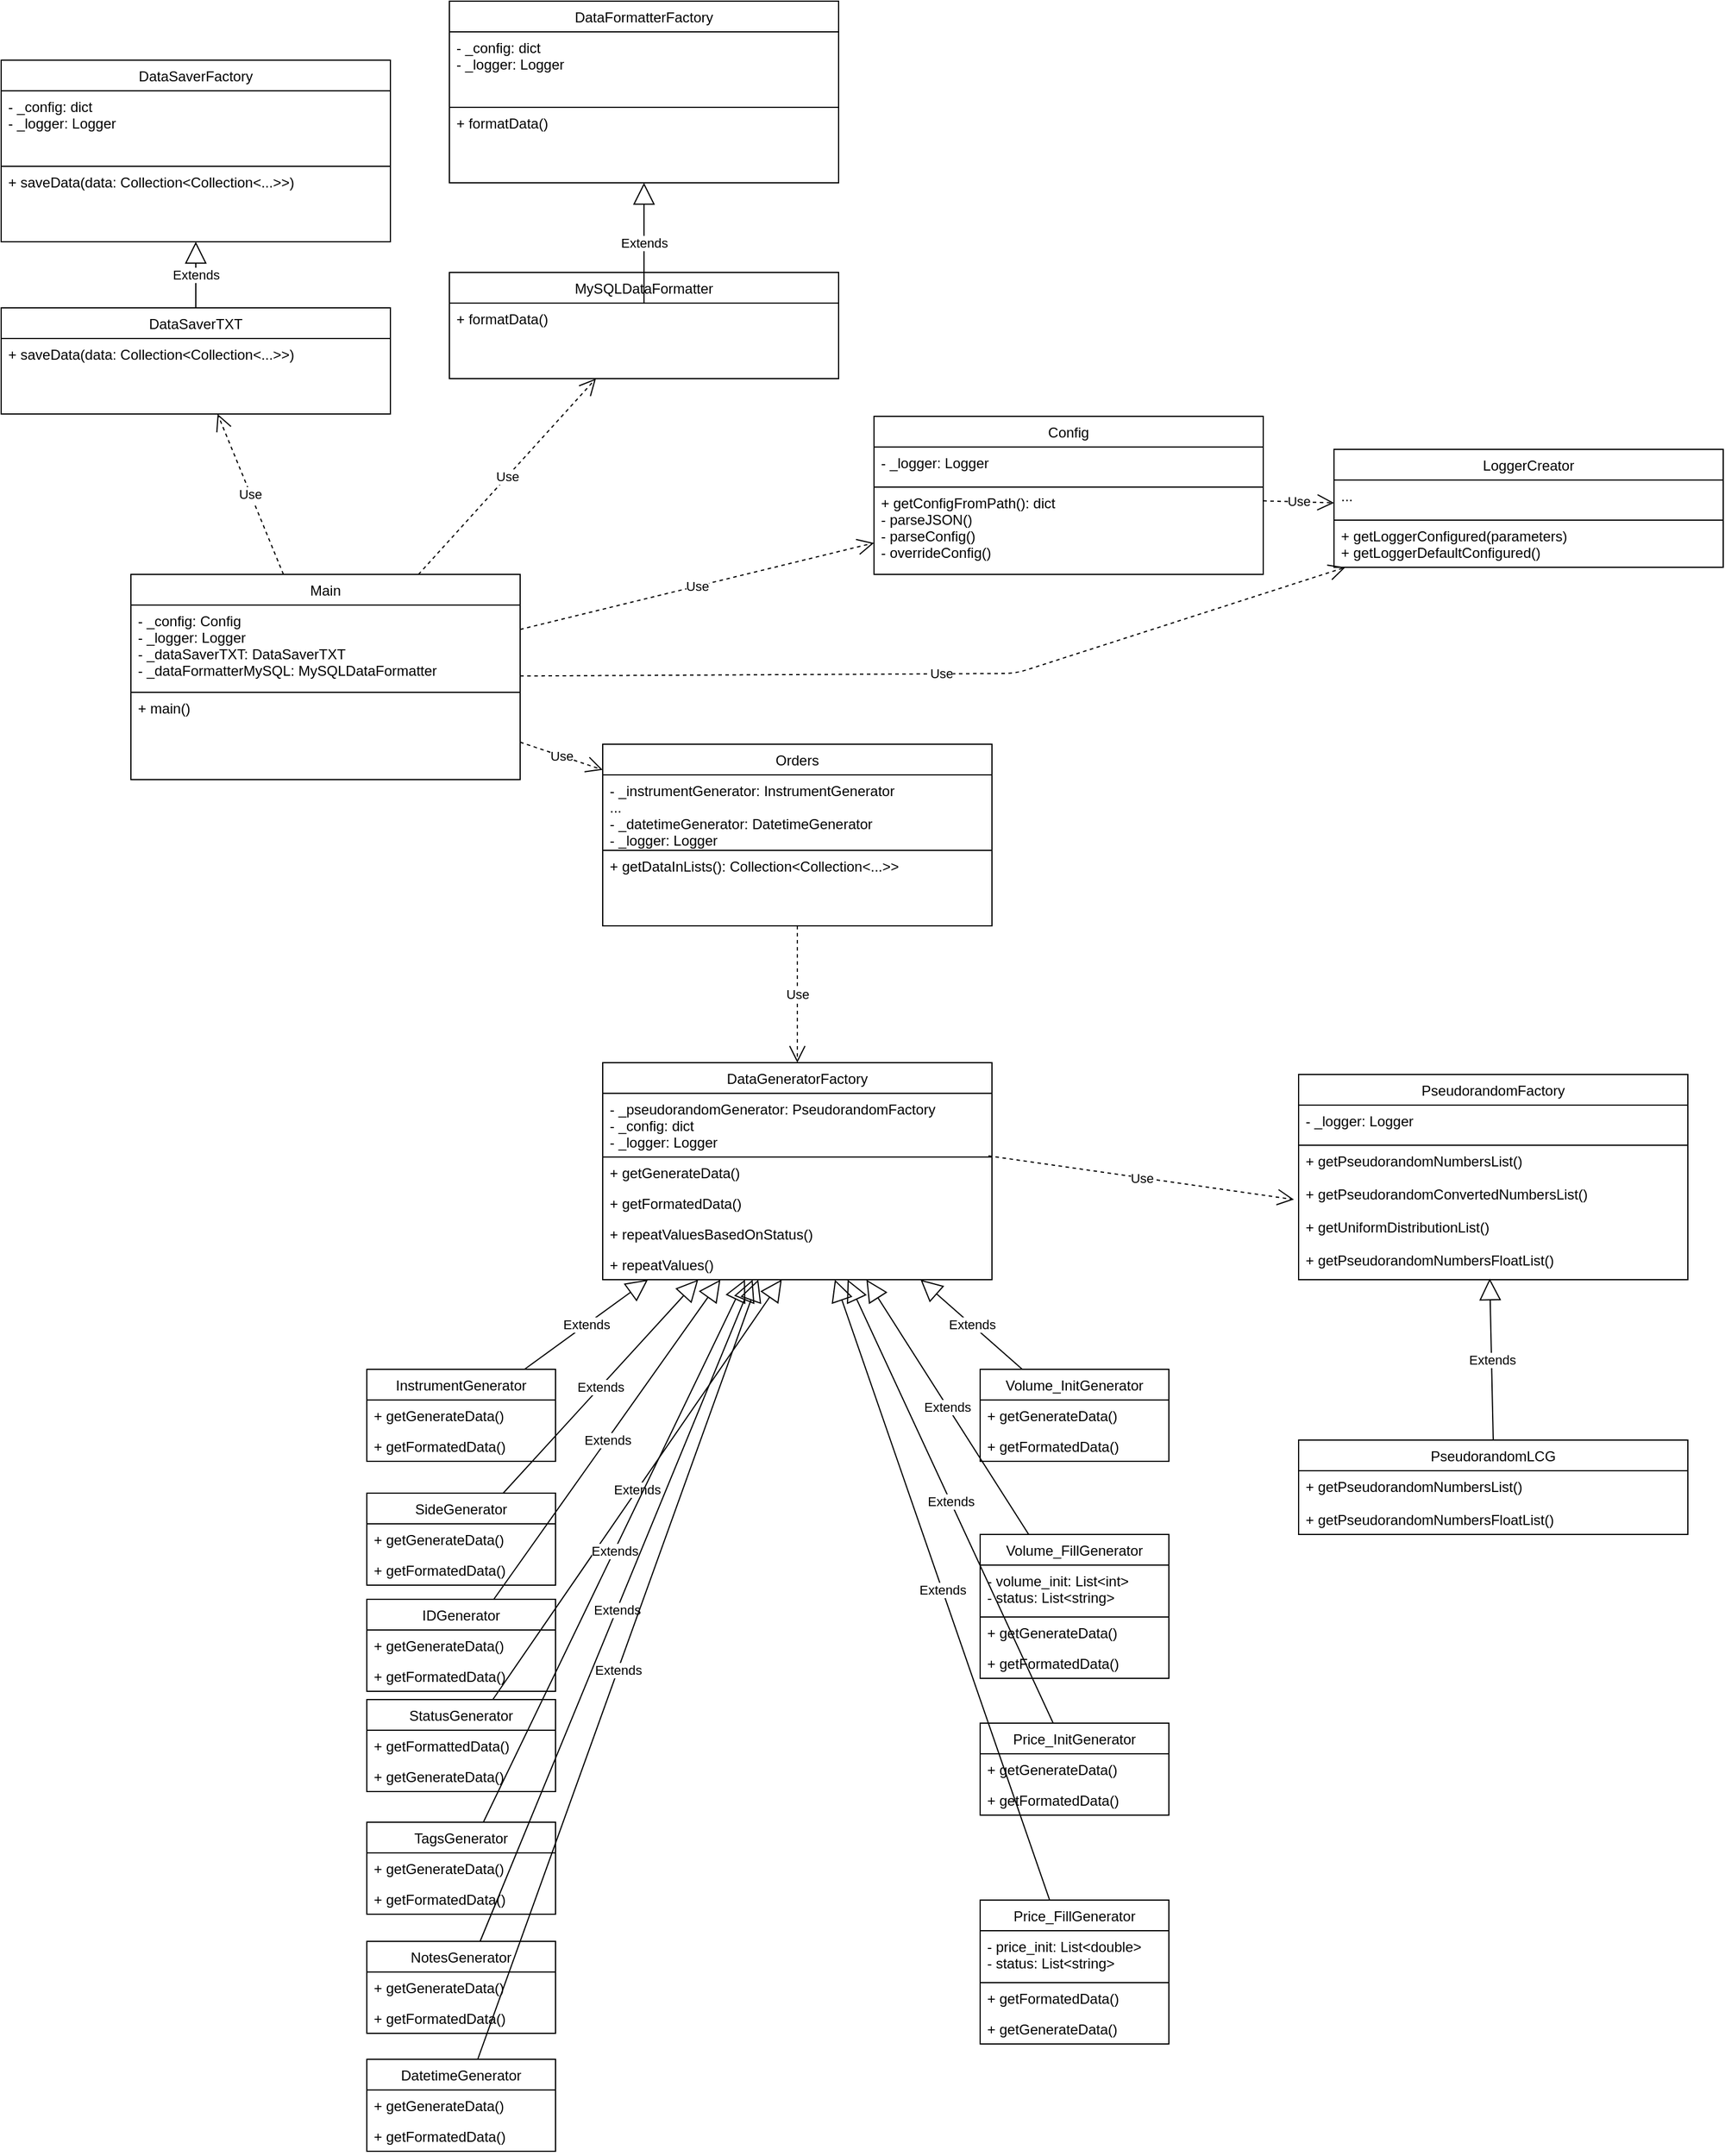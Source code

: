 <mxfile version="14.4.4" type="device"><diagram id="ZoWNxoR_L2igrYWiet01" name="Page-1"><mxGraphModel dx="4483" dy="3393" grid="1" gridSize="10" guides="1" tooltips="1" connect="1" arrows="1" fold="1" page="1" pageScale="1" pageWidth="850" pageHeight="1100" math="0" shadow="0"><root><mxCell id="0"/><mxCell id="1" parent="0"/><mxCell id="D4j_UfegEcLaLoZnFLjk-1" value="InstrumentGenerator" style="swimlane;fontStyle=0;childLayout=stackLayout;horizontal=1;startSize=26;fillColor=none;horizontalStack=0;resizeParent=1;resizeParentMax=0;resizeLast=0;collapsible=1;marginBottom=0;" parent="1" vertex="1"><mxGeometry x="-1640" y="-760" width="160" height="78" as="geometry"/></mxCell><mxCell id="kg9FUxhhvxtCkND_hhrK-102" value="+ getGenerateData()" style="text;fillColor=none;align=left;verticalAlign=top;spacingLeft=4;spacingRight=4;overflow=hidden;rotatable=0;points=[[0,0.5],[1,0.5]];portConstraint=eastwest;" parent="D4j_UfegEcLaLoZnFLjk-1" vertex="1"><mxGeometry y="26" width="160" height="26" as="geometry"/></mxCell><mxCell id="kg9FUxhhvxtCkND_hhrK-51" value="+ getFormatedData()" style="text;strokeColor=none;fillColor=none;align=left;verticalAlign=top;spacingLeft=4;spacingRight=4;overflow=hidden;rotatable=0;points=[[0,0.5],[1,0.5]];portConstraint=eastwest;perimeterSpacing=0;" parent="D4j_UfegEcLaLoZnFLjk-1" vertex="1"><mxGeometry y="52" width="160" height="26" as="geometry"/></mxCell><mxCell id="kg9FUxhhvxtCkND_hhrK-1" value="DataGeneratorFactory" style="swimlane;fontStyle=0;childLayout=stackLayout;horizontal=1;startSize=26;fillColor=none;horizontalStack=0;resizeParent=1;resizeParentMax=0;resizeLast=0;collapsible=1;marginBottom=0;" parent="1" vertex="1"><mxGeometry x="-1440" y="-1020" width="330" height="184" as="geometry"><mxRectangle x="-1430" y="-960" width="150" height="26" as="alternateBounds"/></mxGeometry></mxCell><mxCell id="kg9FUxhhvxtCkND_hhrK-16" value="- _pseudorandomGenerator: PseudorandomFactory&#10;- _config: dict&#10;- _logger: Logger" style="text;fillColor=none;align=left;verticalAlign=top;spacingLeft=4;spacingRight=4;overflow=hidden;rotatable=0;points=[[0,0.5],[1,0.5]];portConstraint=eastwest;strokeColor=#000000;" parent="kg9FUxhhvxtCkND_hhrK-1" vertex="1"><mxGeometry y="26" width="330" height="54" as="geometry"/></mxCell><mxCell id="kg9FUxhhvxtCkND_hhrK-89" value="+ getGenerateData()" style="text;strokeColor=none;fillColor=none;align=left;verticalAlign=top;spacingLeft=4;spacingRight=4;overflow=hidden;rotatable=0;points=[[0,0.5],[1,0.5]];portConstraint=eastwest;" parent="kg9FUxhhvxtCkND_hhrK-1" vertex="1"><mxGeometry y="80" width="330" height="26" as="geometry"/></mxCell><mxCell id="kg9FUxhhvxtCkND_hhrK-17" value="+ getFormatedData()" style="text;strokeColor=none;fillColor=none;align=left;verticalAlign=top;spacingLeft=4;spacingRight=4;overflow=hidden;rotatable=0;points=[[0,0.5],[1,0.5]];portConstraint=eastwest;perimeterSpacing=0;" parent="kg9FUxhhvxtCkND_hhrK-1" vertex="1"><mxGeometry y="106" width="330" height="26" as="geometry"/></mxCell><mxCell id="kg9FUxhhvxtCkND_hhrK-2" value="+ repeatValuesBasedOnStatus()" style="text;strokeColor=none;fillColor=none;align=left;verticalAlign=top;spacingLeft=4;spacingRight=4;overflow=hidden;rotatable=0;points=[[0,0.5],[1,0.5]];portConstraint=eastwest;perimeterSpacing=0;" parent="kg9FUxhhvxtCkND_hhrK-1" vertex="1"><mxGeometry y="132" width="330" height="26" as="geometry"/></mxCell><object label="+ repeatValues()" id="kg9FUxhhvxtCkND_hhrK-18"><mxCell style="text;strokeColor=none;fillColor=none;align=left;verticalAlign=top;spacingLeft=4;spacingRight=4;overflow=hidden;rotatable=0;points=[[0,0.5],[1,0.5]];portConstraint=eastwest;perimeterSpacing=0;" parent="kg9FUxhhvxtCkND_hhrK-1" vertex="1"><mxGeometry y="158" width="330" height="26" as="geometry"/></mxCell></object><mxCell id="kg9FUxhhvxtCkND_hhrK-28" value="IDGenerator" style="swimlane;fontStyle=0;childLayout=stackLayout;horizontal=1;startSize=26;fillColor=none;horizontalStack=0;resizeParent=1;resizeParentMax=0;resizeLast=0;collapsible=1;marginBottom=0;" parent="1" vertex="1"><mxGeometry x="-1640" y="-565" width="160" height="78" as="geometry"/></mxCell><mxCell id="kg9FUxhhvxtCkND_hhrK-33" value="+ getGenerateData()" style="text;strokeColor=none;fillColor=none;align=left;verticalAlign=top;spacingLeft=4;spacingRight=4;overflow=hidden;rotatable=0;points=[[0,0.5],[1,0.5]];portConstraint=eastwest;" parent="kg9FUxhhvxtCkND_hhrK-28" vertex="1"><mxGeometry y="26" width="160" height="26" as="geometry"/></mxCell><mxCell id="kg9FUxhhvxtCkND_hhrK-68" value="+ getFormatedData()" style="text;strokeColor=none;fillColor=none;align=left;verticalAlign=top;spacingLeft=4;spacingRight=4;overflow=hidden;rotatable=0;points=[[0,0.5],[1,0.5]];portConstraint=eastwest;perimeterSpacing=0;" parent="kg9FUxhhvxtCkND_hhrK-28" vertex="1"><mxGeometry y="52" width="160" height="26" as="geometry"/></mxCell><mxCell id="kg9FUxhhvxtCkND_hhrK-29" value="SideGenerator" style="swimlane;fontStyle=0;childLayout=stackLayout;horizontal=1;startSize=26;fillColor=none;horizontalStack=0;resizeParent=1;resizeParentMax=0;resizeLast=0;collapsible=1;marginBottom=0;" parent="1" vertex="1"><mxGeometry x="-1640" y="-655" width="160" height="78" as="geometry"/></mxCell><mxCell id="kg9FUxhhvxtCkND_hhrK-32" value="+ getGenerateData()" style="text;strokeColor=none;fillColor=none;align=left;verticalAlign=top;spacingLeft=4;spacingRight=4;overflow=hidden;rotatable=0;points=[[0,0.5],[1,0.5]];portConstraint=eastwest;" parent="kg9FUxhhvxtCkND_hhrK-29" vertex="1"><mxGeometry y="26" width="160" height="26" as="geometry"/></mxCell><mxCell id="kg9FUxhhvxtCkND_hhrK-52" value="+ getFormatedData()" style="text;strokeColor=none;fillColor=none;align=left;verticalAlign=top;spacingLeft=4;spacingRight=4;overflow=hidden;rotatable=0;points=[[0,0.5],[1,0.5]];portConstraint=eastwest;perimeterSpacing=0;" parent="kg9FUxhhvxtCkND_hhrK-29" vertex="1"><mxGeometry y="52" width="160" height="26" as="geometry"/></mxCell><mxCell id="kg9FUxhhvxtCkND_hhrK-30" value="StatusGenerator" style="swimlane;fontStyle=0;childLayout=stackLayout;horizontal=1;startSize=26;fillColor=none;horizontalStack=0;resizeParent=1;resizeParentMax=0;resizeLast=0;collapsible=1;marginBottom=0;" parent="1" vertex="1"><mxGeometry x="-1640" y="-480" width="160" height="78" as="geometry"/></mxCell><mxCell id="kg9FUxhhvxtCkND_hhrK-69" value="+ getFormattedData()" style="text;strokeColor=none;fillColor=none;align=left;verticalAlign=top;spacingLeft=4;spacingRight=4;overflow=hidden;rotatable=0;points=[[0,0.5],[1,0.5]];portConstraint=eastwest;perimeterSpacing=0;" parent="kg9FUxhhvxtCkND_hhrK-30" vertex="1"><mxGeometry y="26" width="160" height="26" as="geometry"/></mxCell><mxCell id="kg9FUxhhvxtCkND_hhrK-34" value="+ getGenerateData()" style="text;strokeColor=none;fillColor=none;align=left;verticalAlign=top;spacingLeft=4;spacingRight=4;overflow=hidden;rotatable=0;points=[[0,0.5],[1,0.5]];portConstraint=eastwest;" parent="kg9FUxhhvxtCkND_hhrK-30" vertex="1"><mxGeometry y="52" width="160" height="26" as="geometry"/></mxCell><mxCell id="kg9FUxhhvxtCkND_hhrK-45" value="TagsGenerator" style="swimlane;fontStyle=0;childLayout=stackLayout;horizontal=1;startSize=26;fillColor=none;horizontalStack=0;resizeParent=1;resizeParentMax=0;resizeLast=0;collapsible=1;marginBottom=0;" parent="1" vertex="1"><mxGeometry x="-1640" y="-376" width="160" height="78" as="geometry"/></mxCell><mxCell id="kg9FUxhhvxtCkND_hhrK-46" value="+ getGenerateData()" style="text;strokeColor=none;fillColor=none;align=left;verticalAlign=top;spacingLeft=4;spacingRight=4;overflow=hidden;rotatable=0;points=[[0,0.5],[1,0.5]];portConstraint=eastwest;" parent="kg9FUxhhvxtCkND_hhrK-45" vertex="1"><mxGeometry y="26" width="160" height="26" as="geometry"/></mxCell><mxCell id="kg9FUxhhvxtCkND_hhrK-70" value="+ getFormatedData()" style="text;strokeColor=none;fillColor=none;align=left;verticalAlign=top;spacingLeft=4;spacingRight=4;overflow=hidden;rotatable=0;points=[[0,0.5],[1,0.5]];portConstraint=eastwest;perimeterSpacing=0;" parent="kg9FUxhhvxtCkND_hhrK-45" vertex="1"><mxGeometry y="52" width="160" height="26" as="geometry"/></mxCell><mxCell id="kg9FUxhhvxtCkND_hhrK-47" value="NotesGenerator" style="swimlane;fontStyle=0;childLayout=stackLayout;horizontal=1;startSize=26;fillColor=none;horizontalStack=0;resizeParent=1;resizeParentMax=0;resizeLast=0;collapsible=1;marginBottom=0;" parent="1" vertex="1"><mxGeometry x="-1640" y="-275" width="160" height="78" as="geometry"/></mxCell><mxCell id="kg9FUxhhvxtCkND_hhrK-48" value="+ getGenerateData()" style="text;strokeColor=none;fillColor=none;align=left;verticalAlign=top;spacingLeft=4;spacingRight=4;overflow=hidden;rotatable=0;points=[[0,0.5],[1,0.5]];portConstraint=eastwest;" parent="kg9FUxhhvxtCkND_hhrK-47" vertex="1"><mxGeometry y="26" width="160" height="26" as="geometry"/></mxCell><mxCell id="kg9FUxhhvxtCkND_hhrK-71" value="+ getFormatedData()" style="text;strokeColor=none;fillColor=none;align=left;verticalAlign=top;spacingLeft=4;spacingRight=4;overflow=hidden;rotatable=0;points=[[0,0.5],[1,0.5]];portConstraint=eastwest;perimeterSpacing=0;" parent="kg9FUxhhvxtCkND_hhrK-47" vertex="1"><mxGeometry y="52" width="160" height="26" as="geometry"/></mxCell><mxCell id="kg9FUxhhvxtCkND_hhrK-61" value="Extends" style="endArrow=block;endSize=16;endFill=0;html=1;" parent="1" source="D4j_UfegEcLaLoZnFLjk-1" target="kg9FUxhhvxtCkND_hhrK-1" edge="1"><mxGeometry x="0.002" width="160" relative="1" as="geometry"><mxPoint x="-1360" y="-640" as="sourcePoint"/><mxPoint x="-1200" y="-640" as="targetPoint"/><mxPoint as="offset"/></mxGeometry></mxCell><mxCell id="kg9FUxhhvxtCkND_hhrK-62" value="Extends" style="endArrow=block;endSize=16;endFill=0;html=1;" parent="1" source="kg9FUxhhvxtCkND_hhrK-29" target="kg9FUxhhvxtCkND_hhrK-1" edge="1"><mxGeometry width="160" relative="1" as="geometry"><mxPoint x="-1469.68" y="-741.81" as="sourcePoint"/><mxPoint x="-1355.4" y="-797.66" as="targetPoint"/></mxGeometry></mxCell><mxCell id="kg9FUxhhvxtCkND_hhrK-63" value="Extends" style="endArrow=block;endSize=16;endFill=0;html=1;" parent="1" source="kg9FUxhhvxtCkND_hhrK-28" target="kg9FUxhhvxtCkND_hhrK-1" edge="1"><mxGeometry width="160" relative="1" as="geometry"><mxPoint x="-1459.68" y="-731.81" as="sourcePoint"/><mxPoint x="-1290" y="-780" as="targetPoint"/></mxGeometry></mxCell><mxCell id="kg9FUxhhvxtCkND_hhrK-64" value="Extends" style="endArrow=block;endSize=16;endFill=0;html=1;entryX=0.46;entryY=0.994;entryDx=0;entryDy=0;entryPerimeter=0;" parent="1" source="kg9FUxhhvxtCkND_hhrK-30" target="kg9FUxhhvxtCkND_hhrK-18" edge="1"><mxGeometry width="160" relative="1" as="geometry"><mxPoint x="-1449.68" y="-721.81" as="sourcePoint"/><mxPoint x="-1335.4" y="-777.66" as="targetPoint"/><Array as="points"/></mxGeometry></mxCell><mxCell id="kg9FUxhhvxtCkND_hhrK-65" value="Extends" style="endArrow=block;endSize=16;endFill=0;html=1;" parent="1" source="kg9FUxhhvxtCkND_hhrK-45" target="kg9FUxhhvxtCkND_hhrK-1" edge="1"><mxGeometry width="160" relative="1" as="geometry"><mxPoint x="-1439.68" y="-711.81" as="sourcePoint"/><mxPoint x="-1360" y="-810" as="targetPoint"/></mxGeometry></mxCell><mxCell id="kg9FUxhhvxtCkND_hhrK-66" value="Extends" style="endArrow=block;endSize=16;endFill=0;html=1;" parent="1" source="kg9FUxhhvxtCkND_hhrK-47" target="kg9FUxhhvxtCkND_hhrK-1" edge="1"><mxGeometry width="160" relative="1" as="geometry"><mxPoint x="-1429.68" y="-701.81" as="sourcePoint"/><mxPoint x="-1315.4" y="-757.66" as="targetPoint"/></mxGeometry></mxCell><mxCell id="kg9FUxhhvxtCkND_hhrK-72" value="DatetimeGenerator" style="swimlane;fontStyle=0;childLayout=stackLayout;horizontal=1;startSize=26;fillColor=none;horizontalStack=0;resizeParent=1;resizeParentMax=0;resizeLast=0;collapsible=1;marginBottom=0;" parent="1" vertex="1"><mxGeometry x="-1640" y="-175" width="160" height="78" as="geometry"/></mxCell><mxCell id="kg9FUxhhvxtCkND_hhrK-73" value="+ getGenerateData()" style="text;strokeColor=none;fillColor=none;align=left;verticalAlign=top;spacingLeft=4;spacingRight=4;overflow=hidden;rotatable=0;points=[[0,0.5],[1,0.5]];portConstraint=eastwest;" parent="kg9FUxhhvxtCkND_hhrK-72" vertex="1"><mxGeometry y="26" width="160" height="26" as="geometry"/></mxCell><mxCell id="kg9FUxhhvxtCkND_hhrK-74" value="+ getFormatedData()" style="text;strokeColor=none;fillColor=none;align=left;verticalAlign=top;spacingLeft=4;spacingRight=4;overflow=hidden;rotatable=0;points=[[0,0.5],[1,0.5]];portConstraint=eastwest;perimeterSpacing=0;" parent="kg9FUxhhvxtCkND_hhrK-72" vertex="1"><mxGeometry y="52" width="160" height="26" as="geometry"/></mxCell><mxCell id="kg9FUxhhvxtCkND_hhrK-75" value="Extends" style="endArrow=block;endSize=16;endFill=0;html=1;" parent="1" source="kg9FUxhhvxtCkND_hhrK-72" target="kg9FUxhhvxtCkND_hhrK-1" edge="1"><mxGeometry width="160" relative="1" as="geometry"><mxPoint x="-1470" y="-241" as="sourcePoint"/><mxPoint x="-1350" y="-810" as="targetPoint"/></mxGeometry></mxCell><mxCell id="kg9FUxhhvxtCkND_hhrK-90" value="Volume_InitGenerator" style="swimlane;fontStyle=0;childLayout=stackLayout;horizontal=1;startSize=26;fillColor=none;horizontalStack=0;resizeParent=1;resizeParentMax=0;resizeLast=0;collapsible=1;marginBottom=0;" parent="1" vertex="1"><mxGeometry x="-1120" y="-760" width="160" height="78" as="geometry"/></mxCell><mxCell id="kg9FUxhhvxtCkND_hhrK-91" value="+ getGenerateData()" style="text;strokeColor=none;fillColor=none;align=left;verticalAlign=top;spacingLeft=4;spacingRight=4;overflow=hidden;rotatable=0;points=[[0,0.5],[1,0.5]];portConstraint=eastwest;" parent="kg9FUxhhvxtCkND_hhrK-90" vertex="1"><mxGeometry y="26" width="160" height="26" as="geometry"/></mxCell><mxCell id="kg9FUxhhvxtCkND_hhrK-92" value="+ getFormatedData()" style="text;strokeColor=none;fillColor=none;align=left;verticalAlign=top;spacingLeft=4;spacingRight=4;overflow=hidden;rotatable=0;points=[[0,0.5],[1,0.5]];portConstraint=eastwest;perimeterSpacing=0;" parent="kg9FUxhhvxtCkND_hhrK-90" vertex="1"><mxGeometry y="52" width="160" height="26" as="geometry"/></mxCell><mxCell id="kg9FUxhhvxtCkND_hhrK-93" value="Volume_FillGenerator" style="swimlane;fontStyle=0;childLayout=stackLayout;horizontal=1;startSize=26;fillColor=none;horizontalStack=0;resizeParent=1;resizeParentMax=0;resizeLast=0;collapsible=1;marginBottom=0;" parent="1" vertex="1"><mxGeometry x="-1120" y="-620" width="160" height="122" as="geometry"/></mxCell><mxCell id="kg9FUxhhvxtCkND_hhrK-94" value="- volume_init: List&lt;int&gt;&#10;- status: List&lt;string&gt;" style="text;fillColor=none;align=left;verticalAlign=top;spacingLeft=4;spacingRight=4;overflow=hidden;rotatable=0;points=[[0,0.5],[1,0.5]];portConstraint=eastwest;strokeColor=#000000;" parent="kg9FUxhhvxtCkND_hhrK-93" vertex="1"><mxGeometry y="26" width="160" height="44" as="geometry"/></mxCell><mxCell id="kg9FUxhhvxtCkND_hhrK-105" value="+ getGenerateData()" style="text;strokeColor=none;fillColor=none;align=left;verticalAlign=top;spacingLeft=4;spacingRight=4;overflow=hidden;rotatable=0;points=[[0,0.5],[1,0.5]];portConstraint=eastwest;" parent="kg9FUxhhvxtCkND_hhrK-93" vertex="1"><mxGeometry y="70" width="160" height="26" as="geometry"/></mxCell><mxCell id="kg9FUxhhvxtCkND_hhrK-95" value="+ getFormatedData()" style="text;strokeColor=none;fillColor=none;align=left;verticalAlign=top;spacingLeft=4;spacingRight=4;overflow=hidden;rotatable=0;points=[[0,0.5],[1,0.5]];portConstraint=eastwest;perimeterSpacing=0;" parent="kg9FUxhhvxtCkND_hhrK-93" vertex="1"><mxGeometry y="96" width="160" height="26" as="geometry"/></mxCell><mxCell id="kg9FUxhhvxtCkND_hhrK-96" value="Price_InitGenerator" style="swimlane;fontStyle=0;childLayout=stackLayout;horizontal=1;startSize=26;fillColor=none;horizontalStack=0;resizeParent=1;resizeParentMax=0;resizeLast=0;collapsible=1;marginBottom=0;" parent="1" vertex="1"><mxGeometry x="-1120" y="-460" width="160" height="78" as="geometry"/></mxCell><mxCell id="kg9FUxhhvxtCkND_hhrK-97" value="+ getGenerateData()" style="text;strokeColor=none;fillColor=none;align=left;verticalAlign=top;spacingLeft=4;spacingRight=4;overflow=hidden;rotatable=0;points=[[0,0.5],[1,0.5]];portConstraint=eastwest;" parent="kg9FUxhhvxtCkND_hhrK-96" vertex="1"><mxGeometry y="26" width="160" height="26" as="geometry"/></mxCell><mxCell id="kg9FUxhhvxtCkND_hhrK-98" value="+ getFormatedData()" style="text;strokeColor=none;fillColor=none;align=left;verticalAlign=top;spacingLeft=4;spacingRight=4;overflow=hidden;rotatable=0;points=[[0,0.5],[1,0.5]];portConstraint=eastwest;perimeterSpacing=0;" parent="kg9FUxhhvxtCkND_hhrK-96" vertex="1"><mxGeometry y="52" width="160" height="26" as="geometry"/></mxCell><mxCell id="kg9FUxhhvxtCkND_hhrK-99" value="Price_FillGenerator" style="swimlane;fontStyle=0;childLayout=stackLayout;horizontal=1;startSize=26;fillColor=none;horizontalStack=0;resizeParent=1;resizeParentMax=0;resizeLast=0;collapsible=1;marginBottom=0;" parent="1" vertex="1"><mxGeometry x="-1120" y="-310" width="160" height="122" as="geometry"/></mxCell><mxCell id="kg9FUxhhvxtCkND_hhrK-108" value="- price_init: List&lt;double&gt;&#10;- status: List&lt;string&gt;" style="text;fillColor=none;align=left;verticalAlign=top;spacingLeft=4;spacingRight=4;overflow=hidden;rotatable=0;points=[[0,0.5],[1,0.5]];portConstraint=eastwest;strokeColor=#000000;" parent="kg9FUxhhvxtCkND_hhrK-99" vertex="1"><mxGeometry y="26" width="160" height="44" as="geometry"/></mxCell><mxCell id="kg9FUxhhvxtCkND_hhrK-101" value="+ getFormatedData()" style="text;strokeColor=none;fillColor=none;align=left;verticalAlign=top;spacingLeft=4;spacingRight=4;overflow=hidden;rotatable=0;points=[[0,0.5],[1,0.5]];portConstraint=eastwest;perimeterSpacing=0;" parent="kg9FUxhhvxtCkND_hhrK-99" vertex="1"><mxGeometry y="70" width="160" height="26" as="geometry"/></mxCell><mxCell id="kg9FUxhhvxtCkND_hhrK-100" value="+ getGenerateData()" style="text;strokeColor=none;fillColor=none;align=left;verticalAlign=top;spacingLeft=4;spacingRight=4;overflow=hidden;rotatable=0;points=[[0,0.5],[1,0.5]];portConstraint=eastwest;" parent="kg9FUxhhvxtCkND_hhrK-99" vertex="1"><mxGeometry y="96" width="160" height="26" as="geometry"/></mxCell><mxCell id="kg9FUxhhvxtCkND_hhrK-112" value="Extends" style="endArrow=block;endSize=16;endFill=0;html=1;" parent="1" source="kg9FUxhhvxtCkND_hhrK-99" target="kg9FUxhhvxtCkND_hhrK-1" edge="1"><mxGeometry width="160" relative="1" as="geometry"><mxPoint x="-1280" y="-360" as="sourcePoint"/><mxPoint x="-1280" y="-760" as="targetPoint"/></mxGeometry></mxCell><mxCell id="kg9FUxhhvxtCkND_hhrK-113" value="Extends" style="endArrow=block;endSize=16;endFill=0;html=1;" parent="1" source="kg9FUxhhvxtCkND_hhrK-96" target="kg9FUxhhvxtCkND_hhrK-1" edge="1"><mxGeometry width="160" relative="1" as="geometry"><mxPoint x="-1110.96" y="-242.012" as="sourcePoint"/><mxPoint x="-1280" y="-770" as="targetPoint"/></mxGeometry></mxCell><mxCell id="kg9FUxhhvxtCkND_hhrK-114" value="Extends" style="endArrow=block;endSize=16;endFill=0;html=1;" parent="1" source="kg9FUxhhvxtCkND_hhrK-93" target="kg9FUxhhvxtCkND_hhrK-1" edge="1"><mxGeometry width="160" relative="1" as="geometry"><mxPoint x="-1110" y="-411" as="sourcePoint"/><mxPoint x="-1290" y="-760" as="targetPoint"/></mxGeometry></mxCell><mxCell id="kg9FUxhhvxtCkND_hhrK-115" value="Extends" style="endArrow=block;endSize=16;endFill=0;html=1;" parent="1" source="kg9FUxhhvxtCkND_hhrK-90" target="kg9FUxhhvxtCkND_hhrK-1" edge="1"><mxGeometry width="160" relative="1" as="geometry"><mxPoint x="-1100" y="-401" as="sourcePoint"/><mxPoint x="-1290" y="-760" as="targetPoint"/></mxGeometry></mxCell><mxCell id="kg9FUxhhvxtCkND_hhrK-116" value="PseudorandomFactory" style="swimlane;fontStyle=0;childLayout=stackLayout;horizontal=1;startSize=26;fillColor=none;horizontalStack=0;resizeParent=1;resizeParentMax=0;resizeLast=0;collapsible=1;marginBottom=0;" parent="1" vertex="1"><mxGeometry x="-850" y="-1010" width="330" height="174" as="geometry"><mxRectangle x="-1430" y="-960" width="150" height="26" as="alternateBounds"/></mxGeometry></mxCell><mxCell id="kg9FUxhhvxtCkND_hhrK-133" value="- _logger: Logger" style="text;fillColor=none;align=left;verticalAlign=top;spacingLeft=4;spacingRight=4;overflow=hidden;rotatable=0;points=[[0,0.5],[1,0.5]];portConstraint=eastwest;strokeColor=#000000;" parent="kg9FUxhhvxtCkND_hhrK-116" vertex="1"><mxGeometry y="26" width="330" height="34" as="geometry"/></mxCell><mxCell id="kg9FUxhhvxtCkND_hhrK-118" value="+ getPseudorandomNumbersList()&#10;&#10;+ getPseudorandomConvertedNumbersList()&#10;&#10;+ getUniformDistributionList()&#10;&#10;+ getPseudorandomNumbersFloatList()" style="text;strokeColor=none;fillColor=none;align=left;verticalAlign=top;spacingLeft=4;spacingRight=4;overflow=hidden;rotatable=0;points=[[0,0.5],[1,0.5]];portConstraint=eastwest;" parent="kg9FUxhhvxtCkND_hhrK-116" vertex="1"><mxGeometry y="60" width="330" height="114" as="geometry"/></mxCell><mxCell id="kg9FUxhhvxtCkND_hhrK-122" value="PseudorandomLCG" style="swimlane;fontStyle=0;childLayout=stackLayout;horizontal=1;startSize=26;fillColor=none;horizontalStack=0;resizeParent=1;resizeParentMax=0;resizeLast=0;collapsible=1;marginBottom=0;" parent="1" vertex="1"><mxGeometry x="-850" y="-700" width="330" height="80" as="geometry"><mxRectangle x="-1430" y="-960" width="150" height="26" as="alternateBounds"/></mxGeometry></mxCell><mxCell id="kg9FUxhhvxtCkND_hhrK-123" value="+ getPseudorandomNumbersList()&#10;&#10;+ getPseudorandomNumbersFloatList()" style="text;strokeColor=none;fillColor=none;align=left;verticalAlign=top;spacingLeft=4;spacingRight=4;overflow=hidden;rotatable=0;points=[[0,0.5],[1,0.5]];portConstraint=eastwest;" parent="kg9FUxhhvxtCkND_hhrK-122" vertex="1"><mxGeometry y="26" width="330" height="54" as="geometry"/></mxCell><mxCell id="kg9FUxhhvxtCkND_hhrK-124" value="Extends" style="endArrow=block;endSize=16;endFill=0;html=1;exitX=0.5;exitY=0;exitDx=0;exitDy=0;entryX=0.491;entryY=0.991;entryDx=0;entryDy=0;entryPerimeter=0;" parent="1" source="kg9FUxhhvxtCkND_hhrK-122" target="kg9FUxhhvxtCkND_hhrK-118" edge="1"><mxGeometry width="160" relative="1" as="geometry"><mxPoint x="-1110" y="-711" as="sourcePoint"/><mxPoint x="-1279.85" y="-760.004" as="targetPoint"/></mxGeometry></mxCell><mxCell id="kg9FUxhhvxtCkND_hhrK-125" value="Use" style="endArrow=open;endSize=12;dashed=1;html=1;exitX=0.991;exitY=-0.038;exitDx=0;exitDy=0;exitPerimeter=0;entryX=-0.012;entryY=0.404;entryDx=0;entryDy=0;entryPerimeter=0;" parent="1" source="kg9FUxhhvxtCkND_hhrK-89" target="kg9FUxhhvxtCkND_hhrK-118" edge="1"><mxGeometry width="160" relative="1" as="geometry"><mxPoint x="-1070" y="-870" as="sourcePoint"/><mxPoint x="-910" y="-870" as="targetPoint"/></mxGeometry></mxCell><mxCell id="kg9FUxhhvxtCkND_hhrK-126" value="Orders" style="swimlane;fontStyle=0;childLayout=stackLayout;horizontal=1;startSize=26;fillColor=none;horizontalStack=0;resizeParent=1;resizeParentMax=0;resizeLast=0;collapsible=1;marginBottom=0;" parent="1" vertex="1"><mxGeometry x="-1440" y="-1290" width="330" height="154" as="geometry"><mxRectangle x="-1430" y="-960" width="150" height="26" as="alternateBounds"/></mxGeometry></mxCell><mxCell id="kg9FUxhhvxtCkND_hhrK-127" value="- _instrumentGenerator: InstrumentGenerator&#10;...&#10;- _datetimeGenerator: DatetimeGenerator&#10;- _logger: Logger" style="text;fillColor=none;align=left;verticalAlign=top;spacingLeft=4;spacingRight=4;overflow=hidden;rotatable=0;points=[[0,0.5],[1,0.5]];portConstraint=eastwest;strokeColor=#000000;" parent="kg9FUxhhvxtCkND_hhrK-126" vertex="1"><mxGeometry y="26" width="330" height="64" as="geometry"/></mxCell><mxCell id="kg9FUxhhvxtCkND_hhrK-137" value="+ getDataInLists(): Collection&lt;Collection&lt;...&gt;&gt;" style="text;strokeColor=none;fillColor=none;align=left;verticalAlign=top;spacingLeft=4;spacingRight=4;overflow=hidden;rotatable=0;points=[[0,0.5],[1,0.5]];portConstraint=eastwest;" parent="kg9FUxhhvxtCkND_hhrK-126" vertex="1"><mxGeometry y="90" width="330" height="64" as="geometry"/></mxCell><mxCell id="kg9FUxhhvxtCkND_hhrK-128" value="Config" style="swimlane;fontStyle=0;childLayout=stackLayout;horizontal=1;startSize=26;fillColor=none;horizontalStack=0;resizeParent=1;resizeParentMax=0;resizeLast=0;collapsible=1;marginBottom=0;" parent="1" vertex="1"><mxGeometry x="-1210" y="-1568" width="330" height="134" as="geometry"><mxRectangle x="-1430" y="-960" width="150" height="26" as="alternateBounds"/></mxGeometry></mxCell><mxCell id="kg9FUxhhvxtCkND_hhrK-132" value="- _logger: Logger" style="text;fillColor=none;align=left;verticalAlign=top;spacingLeft=4;spacingRight=4;overflow=hidden;rotatable=0;points=[[0,0.5],[1,0.5]];portConstraint=eastwest;strokeColor=#000000;" parent="kg9FUxhhvxtCkND_hhrK-128" vertex="1"><mxGeometry y="26" width="330" height="34" as="geometry"/></mxCell><mxCell id="kg9FUxhhvxtCkND_hhrK-129" value="+ getConfigFromPath(): dict&#10;- parseJSON()&#10;- parseConfig()&#10;- overrideConfig()&#10;" style="text;strokeColor=none;fillColor=none;align=left;verticalAlign=top;spacingLeft=4;spacingRight=4;overflow=hidden;rotatable=0;points=[[0,0.5],[1,0.5]];portConstraint=eastwest;" parent="kg9FUxhhvxtCkND_hhrK-128" vertex="1"><mxGeometry y="60" width="330" height="74" as="geometry"/></mxCell><mxCell id="kg9FUxhhvxtCkND_hhrK-134" value="LoggerCreator" style="swimlane;fontStyle=0;childLayout=stackLayout;horizontal=1;startSize=26;fillColor=none;horizontalStack=0;resizeParent=1;resizeParentMax=0;resizeLast=0;collapsible=1;marginBottom=0;" parent="1" vertex="1"><mxGeometry x="-820" y="-1540" width="330" height="100" as="geometry"><mxRectangle x="-1430" y="-960" width="150" height="26" as="alternateBounds"/></mxGeometry></mxCell><mxCell id="kg9FUxhhvxtCkND_hhrK-135" value="..." style="text;fillColor=none;align=left;verticalAlign=top;spacingLeft=4;spacingRight=4;overflow=hidden;rotatable=0;points=[[0,0.5],[1,0.5]];portConstraint=eastwest;strokeColor=#000000;" parent="kg9FUxhhvxtCkND_hhrK-134" vertex="1"><mxGeometry y="26" width="330" height="34" as="geometry"/></mxCell><mxCell id="kg9FUxhhvxtCkND_hhrK-136" value="+ getLoggerConfigured(parameters)&#10;+ getLoggerDefaultConfigured()" style="text;strokeColor=none;fillColor=none;align=left;verticalAlign=top;spacingLeft=4;spacingRight=4;overflow=hidden;rotatable=0;points=[[0,0.5],[1,0.5]];portConstraint=eastwest;" parent="kg9FUxhhvxtCkND_hhrK-134" vertex="1"><mxGeometry y="60" width="330" height="40" as="geometry"/></mxCell><mxCell id="kg9FUxhhvxtCkND_hhrK-138" value="Use" style="endArrow=open;endSize=12;dashed=1;html=1;" parent="1" source="kg9FUxhhvxtCkND_hhrK-128" target="kg9FUxhhvxtCkND_hhrK-134" edge="1"><mxGeometry width="160" relative="1" as="geometry"><mxPoint x="-800.0" y="-1521.518" as="sourcePoint"/><mxPoint x="-540.99" y="-1484.474" as="targetPoint"/></mxGeometry></mxCell><mxCell id="kg9FUxhhvxtCkND_hhrK-139" value="Use" style="endArrow=open;endSize=12;dashed=1;html=1;" parent="1" source="kg9FUxhhvxtCkND_hhrK-137" target="kg9FUxhhvxtCkND_hhrK-1" edge="1"><mxGeometry width="160" relative="1" as="geometry"><mxPoint x="-1092.97" y="-920.988" as="sourcePoint"/><mxPoint x="-833.96" y="-883.944" as="targetPoint"/></mxGeometry></mxCell><mxCell id="kg9FUxhhvxtCkND_hhrK-140" value="DataSaverFactory" style="swimlane;fontStyle=0;childLayout=stackLayout;horizontal=1;startSize=26;fillColor=none;horizontalStack=0;resizeParent=1;resizeParentMax=0;resizeLast=0;collapsible=1;marginBottom=0;" parent="1" vertex="1"><mxGeometry x="-1950" y="-1870" width="330" height="154" as="geometry"><mxRectangle x="-1430" y="-960" width="150" height="26" as="alternateBounds"/></mxGeometry></mxCell><mxCell id="yq7tvRD6dgxNVPAXqhDD-3" value="- _config: dict&#10;- _logger: Logger" style="text;fillColor=none;align=left;verticalAlign=top;spacingLeft=4;spacingRight=4;overflow=hidden;rotatable=0;points=[[0,0.5],[1,0.5]];portConstraint=eastwest;strokeColor=#000000;" vertex="1" parent="kg9FUxhhvxtCkND_hhrK-140"><mxGeometry y="26" width="330" height="64" as="geometry"/></mxCell><mxCell id="kg9FUxhhvxtCkND_hhrK-142" value="+ saveData(data: Collection&lt;Collection&lt;...&gt;&gt;)" style="text;strokeColor=none;fillColor=none;align=left;verticalAlign=top;spacingLeft=4;spacingRight=4;overflow=hidden;rotatable=0;points=[[0,0.5],[1,0.5]];portConstraint=eastwest;" parent="kg9FUxhhvxtCkND_hhrK-140" vertex="1"><mxGeometry y="90" width="330" height="64" as="geometry"/></mxCell><mxCell id="kg9FUxhhvxtCkND_hhrK-143" value="DataFormatterFactory" style="swimlane;fontStyle=0;childLayout=stackLayout;horizontal=1;startSize=26;fillColor=none;horizontalStack=0;resizeParent=1;resizeParentMax=0;resizeLast=0;collapsible=1;marginBottom=0;" parent="1" vertex="1"><mxGeometry x="-1570" y="-1920" width="330" height="154" as="geometry"><mxRectangle x="-1430" y="-960" width="150" height="26" as="alternateBounds"/></mxGeometry></mxCell><mxCell id="kg9FUxhhvxtCkND_hhrK-144" value="- _config: dict&#10;- _logger: Logger" style="text;fillColor=none;align=left;verticalAlign=top;spacingLeft=4;spacingRight=4;overflow=hidden;rotatable=0;points=[[0,0.5],[1,0.5]];portConstraint=eastwest;strokeColor=#000000;" parent="kg9FUxhhvxtCkND_hhrK-143" vertex="1"><mxGeometry y="26" width="330" height="64" as="geometry"/></mxCell><mxCell id="kg9FUxhhvxtCkND_hhrK-145" value="+ formatData()" style="text;strokeColor=none;fillColor=none;align=left;verticalAlign=top;spacingLeft=4;spacingRight=4;overflow=hidden;rotatable=0;points=[[0,0.5],[1,0.5]];portConstraint=eastwest;" parent="kg9FUxhhvxtCkND_hhrK-143" vertex="1"><mxGeometry y="90" width="330" height="64" as="geometry"/></mxCell><mxCell id="kg9FUxhhvxtCkND_hhrK-146" value="MySQLDataFormatter" style="swimlane;fontStyle=0;childLayout=stackLayout;horizontal=1;startSize=26;fillColor=none;horizontalStack=0;resizeParent=1;resizeParentMax=0;resizeLast=0;collapsible=1;marginBottom=0;" parent="1" vertex="1"><mxGeometry x="-1570" y="-1690" width="330" height="90" as="geometry"><mxRectangle x="-1430" y="-960" width="150" height="26" as="alternateBounds"/></mxGeometry></mxCell><mxCell id="kg9FUxhhvxtCkND_hhrK-148" value="+ formatData()" style="text;strokeColor=none;fillColor=none;align=left;verticalAlign=top;spacingLeft=4;spacingRight=4;overflow=hidden;rotatable=0;points=[[0,0.5],[1,0.5]];portConstraint=eastwest;" parent="kg9FUxhhvxtCkND_hhrK-146" vertex="1"><mxGeometry y="26" width="330" height="64" as="geometry"/></mxCell><mxCell id="kg9FUxhhvxtCkND_hhrK-149" value="Extends" style="endArrow=block;endSize=16;endFill=0;html=1;" parent="1" source="kg9FUxhhvxtCkND_hhrK-148" target="kg9FUxhhvxtCkND_hhrK-143" edge="1"><mxGeometry width="160" relative="1" as="geometry"><mxPoint x="-2364.275" y="-1010" as="sourcePoint"/><mxPoint x="-1405" y="-1376" as="targetPoint"/></mxGeometry></mxCell><mxCell id="kg9FUxhhvxtCkND_hhrK-150" value="DataSaverTXT" style="swimlane;fontStyle=0;childLayout=stackLayout;horizontal=1;startSize=26;fillColor=none;horizontalStack=0;resizeParent=1;resizeParentMax=0;resizeLast=0;collapsible=1;marginBottom=0;" parent="1" vertex="1"><mxGeometry x="-1950" y="-1660" width="330" height="90" as="geometry"><mxRectangle x="-1430" y="-960" width="150" height="26" as="alternateBounds"/></mxGeometry></mxCell><mxCell id="kg9FUxhhvxtCkND_hhrK-152" value="+ saveData(data: Collection&lt;Collection&lt;...&gt;&gt;)" style="text;strokeColor=none;fillColor=none;align=left;verticalAlign=top;spacingLeft=4;spacingRight=4;overflow=hidden;rotatable=0;points=[[0,0.5],[1,0.5]];portConstraint=eastwest;" parent="kg9FUxhhvxtCkND_hhrK-150" vertex="1"><mxGeometry y="26" width="330" height="64" as="geometry"/></mxCell><mxCell id="kg9FUxhhvxtCkND_hhrK-153" value="Extends" style="endArrow=block;endSize=16;endFill=0;html=1;" parent="1" source="kg9FUxhhvxtCkND_hhrK-150" target="kg9FUxhhvxtCkND_hhrK-140" edge="1"><mxGeometry width="160" relative="1" as="geometry"><mxPoint x="-1365" y="-1900" as="sourcePoint"/><mxPoint x="-1365" y="-1776" as="targetPoint"/></mxGeometry></mxCell><mxCell id="kg9FUxhhvxtCkND_hhrK-154" value="Main" style="swimlane;fontStyle=0;childLayout=stackLayout;horizontal=1;startSize=26;fillColor=none;horizontalStack=0;resizeParent=1;resizeParentMax=0;resizeLast=0;collapsible=1;marginBottom=0;" parent="1" vertex="1"><mxGeometry x="-1840" y="-1434" width="330" height="174" as="geometry"><mxRectangle x="-1430" y="-960" width="150" height="26" as="alternateBounds"/></mxGeometry></mxCell><mxCell id="kg9FUxhhvxtCkND_hhrK-155" value="- _config: Config&#10;- _logger: Logger&#10;- _dataSaverTXT: DataSaverTXT&#10;- _dataFormatterMySQL: MySQLDataFormatter" style="text;fillColor=none;align=left;verticalAlign=top;spacingLeft=4;spacingRight=4;overflow=hidden;rotatable=0;points=[[0,0.5],[1,0.5]];portConstraint=eastwest;strokeColor=#000000;" parent="kg9FUxhhvxtCkND_hhrK-154" vertex="1"><mxGeometry y="26" width="330" height="74" as="geometry"/></mxCell><mxCell id="kg9FUxhhvxtCkND_hhrK-156" value="+ main()" style="text;strokeColor=none;fillColor=none;align=left;verticalAlign=top;spacingLeft=4;spacingRight=4;overflow=hidden;rotatable=0;points=[[0,0.5],[1,0.5]];portConstraint=eastwest;" parent="kg9FUxhhvxtCkND_hhrK-154" vertex="1"><mxGeometry y="100" width="330" height="74" as="geometry"/></mxCell><mxCell id="kg9FUxhhvxtCkND_hhrK-157" value="Use" style="endArrow=open;endSize=12;dashed=1;html=1;" parent="1" source="kg9FUxhhvxtCkND_hhrK-154" target="kg9FUxhhvxtCkND_hhrK-128" edge="1"><mxGeometry width="160" relative="1" as="geometry"><mxPoint x="-1265" y="-1126.0" as="sourcePoint"/><mxPoint x="-1265" y="-1010" as="targetPoint"/></mxGeometry></mxCell><mxCell id="kg9FUxhhvxtCkND_hhrK-158" value="Use" style="endArrow=open;endSize=12;dashed=1;html=1;" parent="1" source="kg9FUxhhvxtCkND_hhrK-154" target="kg9FUxhhvxtCkND_hhrK-134" edge="1"><mxGeometry width="160" relative="1" as="geometry"><mxPoint x="-1255" y="-1116.0" as="sourcePoint"/><mxPoint x="-1255" y="-1000" as="targetPoint"/><Array as="points"><mxPoint x="-1090" y="-1350"/></Array></mxGeometry></mxCell><mxCell id="kg9FUxhhvxtCkND_hhrK-159" value="Use" style="endArrow=open;endSize=12;dashed=1;html=1;" parent="1" source="kg9FUxhhvxtCkND_hhrK-154" target="kg9FUxhhvxtCkND_hhrK-146" edge="1"><mxGeometry width="160" relative="1" as="geometry"><mxPoint x="-1500" y="-1377.333" as="sourcePoint"/><mxPoint x="-1200" y="-1450.667" as="targetPoint"/></mxGeometry></mxCell><mxCell id="kg9FUxhhvxtCkND_hhrK-160" value="Use" style="endArrow=open;endSize=12;dashed=1;html=1;" parent="1" source="kg9FUxhhvxtCkND_hhrK-154" target="kg9FUxhhvxtCkND_hhrK-150" edge="1"><mxGeometry width="160" relative="1" as="geometry"><mxPoint x="-1490" y="-1367.333" as="sourcePoint"/><mxPoint x="-1190" y="-1440.667" as="targetPoint"/></mxGeometry></mxCell><mxCell id="yq7tvRD6dgxNVPAXqhDD-1" value="Use" style="endArrow=open;endSize=12;dashed=1;html=1;" edge="1" parent="1" source="kg9FUxhhvxtCkND_hhrK-154" target="kg9FUxhhvxtCkND_hhrK-126"><mxGeometry width="160" relative="1" as="geometry"><mxPoint x="-1500" y="-1377.333" as="sourcePoint"/><mxPoint x="-1200" y="-1450.667" as="targetPoint"/></mxGeometry></mxCell></root></mxGraphModel></diagram></mxfile>